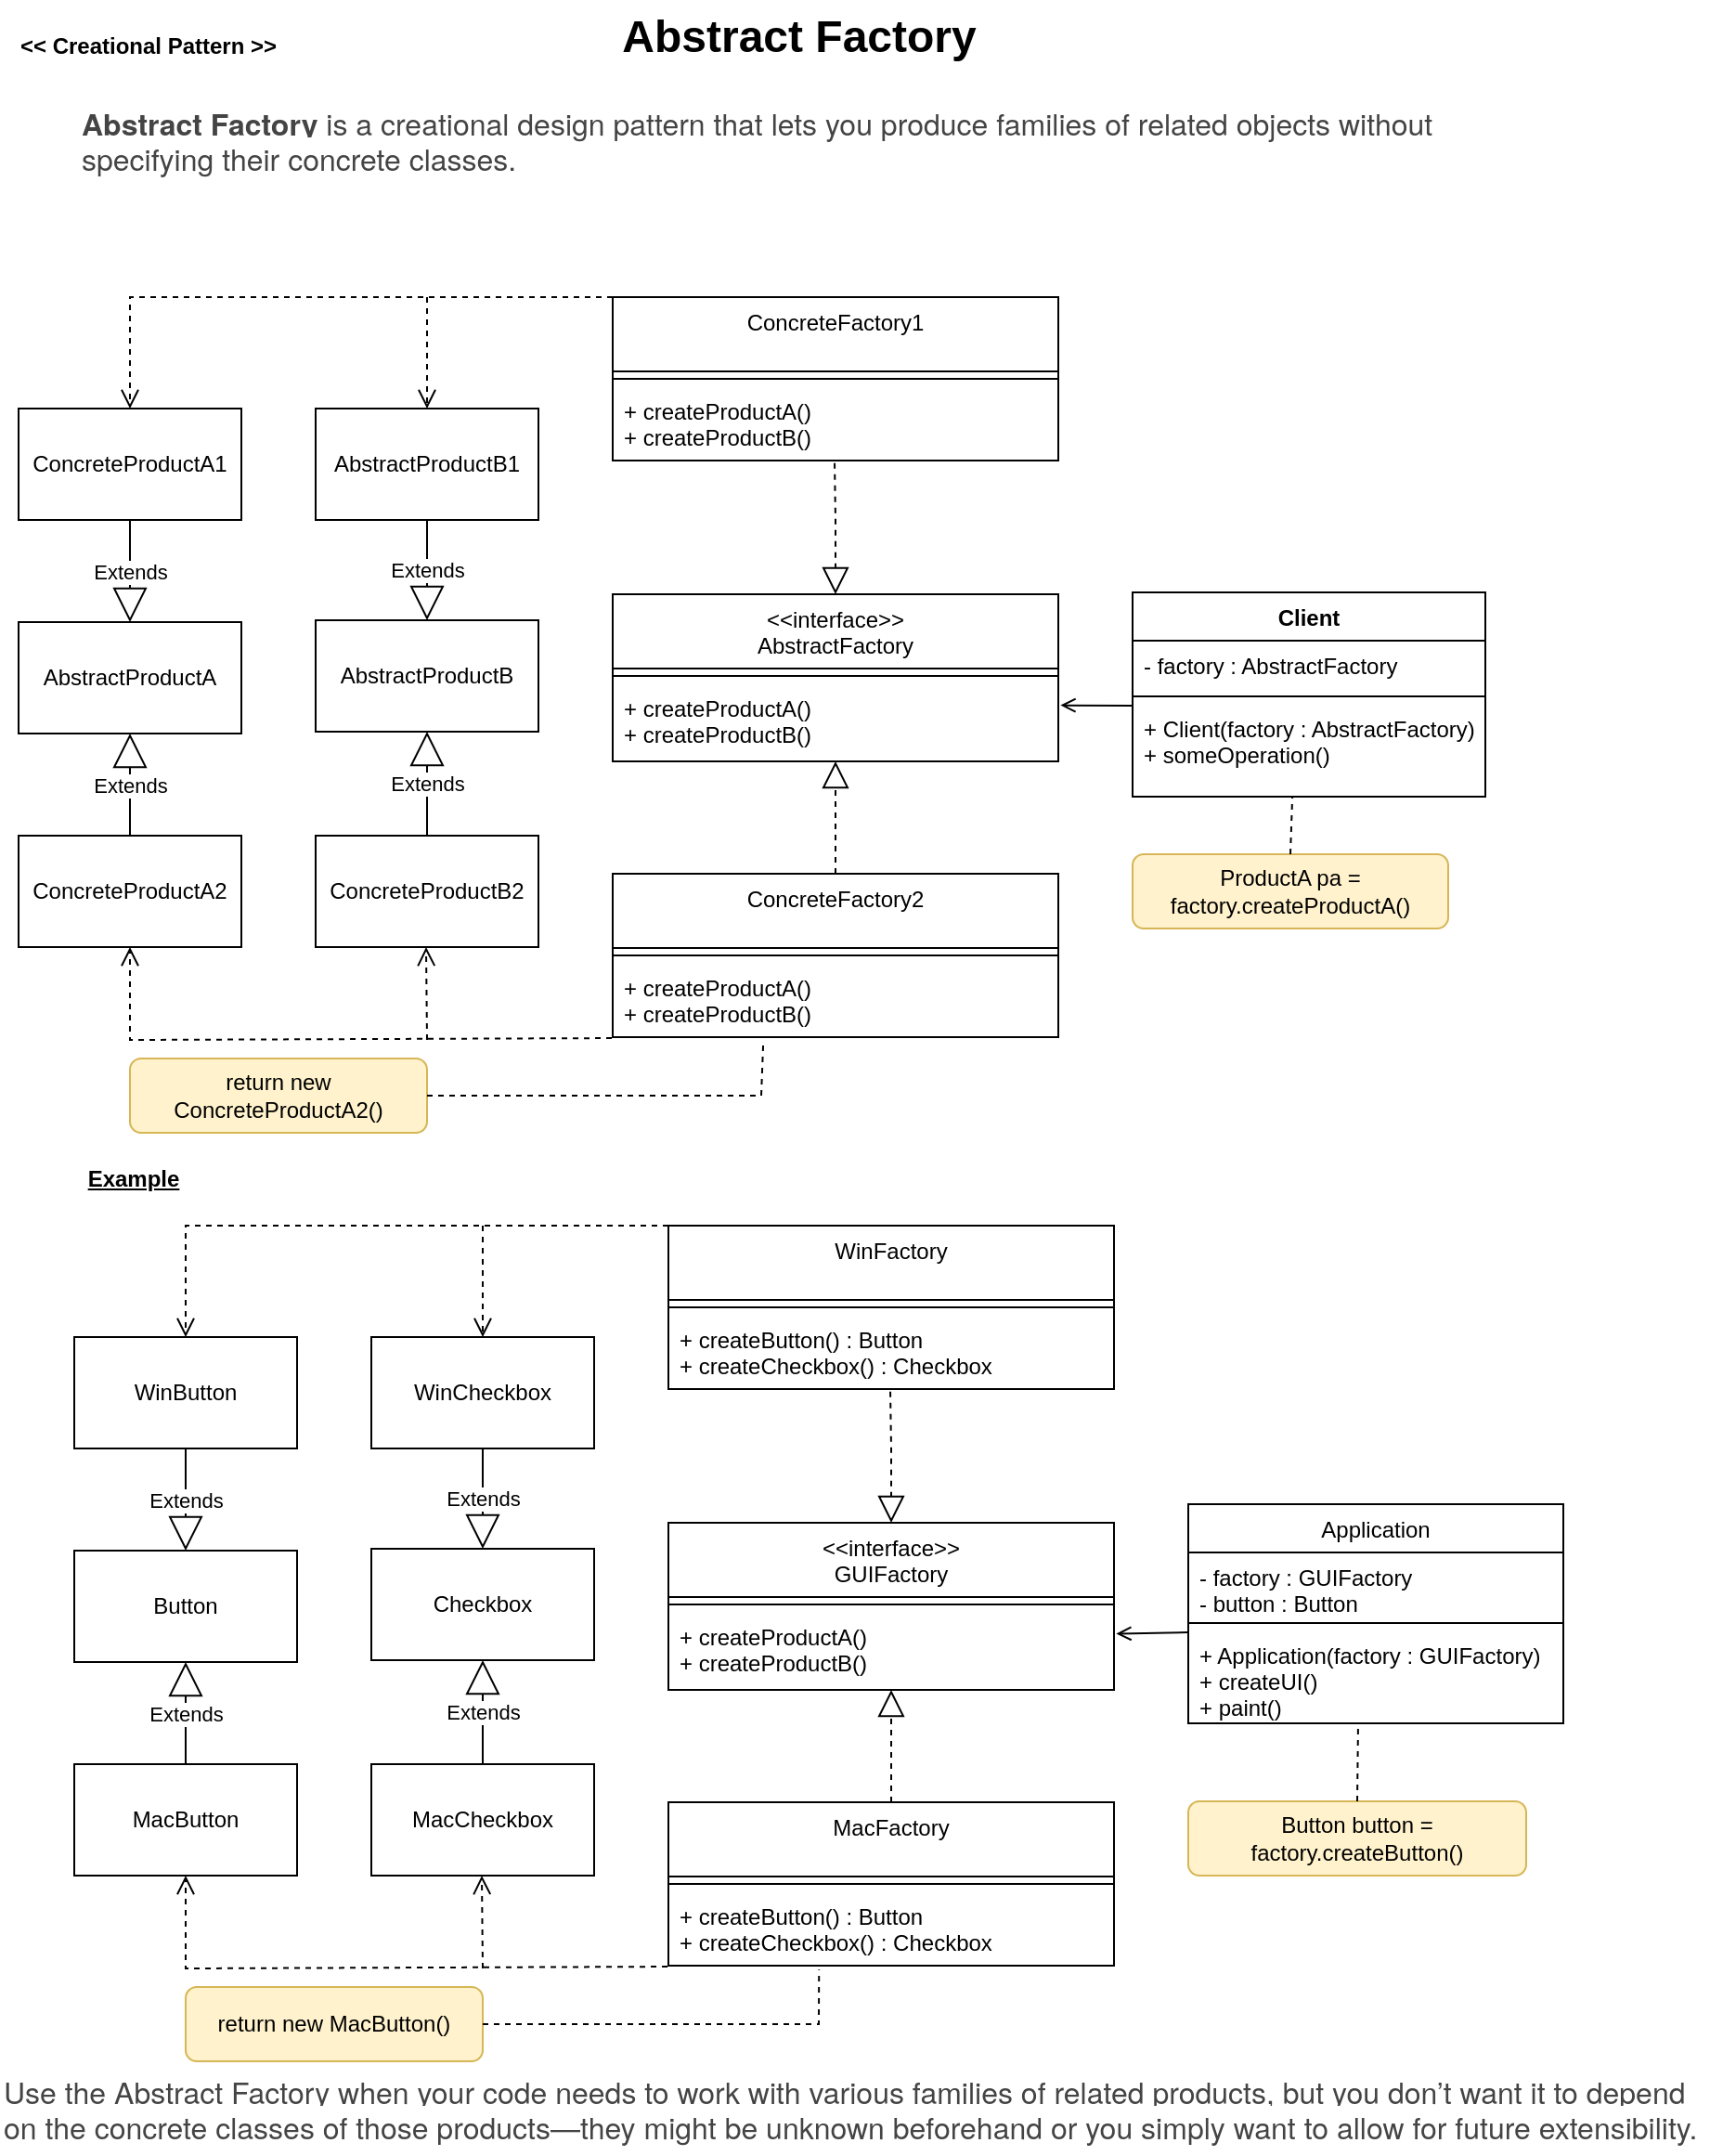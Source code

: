 <mxfile compressed="true" version="20.2.7" type="github"><diagram id="C5RBs43oDa-KdzZeNtuy" name="Page-1"><mxGraphModel dx="1038" dy="571" grid="1" gridSize="10" guides="1" tooltips="1" connect="1" arrows="1" fold="1" page="1" pageScale="1" pageWidth="827" pageHeight="1169" math="0" shadow="0"><root><object label="" doStuff="" id="WIyWlLk6GJQsqaUBKTNV-0"><mxCell/></object><mxCell id="WIyWlLk6GJQsqaUBKTNV-1" parent="WIyWlLk6GJQsqaUBKTNV-0"/><mxCell id="YsifBy8PywC1y6vnwY9C-13" value="Abstract Factory" style="text;strokeColor=none;fillColor=none;html=1;fontSize=24;fontStyle=1;verticalAlign=middle;align=center;" parent="WIyWlLk6GJQsqaUBKTNV-1" vertex="1"><mxGeometry x="370" width="200" height="40" as="geometry"/></mxCell><mxCell id="YsifBy8PywC1y6vnwY9C-22" value="&lt;&lt;interface&gt;&gt;&#10;AbstractFactory" style="swimlane;fontStyle=0;align=center;verticalAlign=top;childLayout=stackLayout;horizontal=1;startSize=40;horizontalStack=0;resizeParent=1;resizeParentMax=0;resizeLast=0;collapsible=1;marginBottom=0;" parent="WIyWlLk6GJQsqaUBKTNV-1" vertex="1"><mxGeometry x="370" y="320" width="240" height="90" as="geometry"/></mxCell><mxCell id="YsifBy8PywC1y6vnwY9C-24" value="" style="line;strokeWidth=1;fillColor=none;align=left;verticalAlign=middle;spacingTop=-1;spacingLeft=3;spacingRight=3;rotatable=0;labelPosition=right;points=[];portConstraint=eastwest;" parent="YsifBy8PywC1y6vnwY9C-22" vertex="1"><mxGeometry y="40" width="240" height="8" as="geometry"/></mxCell><mxCell id="YsifBy8PywC1y6vnwY9C-25" value="+ createProductA()&#10;+ createProductB()" style="text;strokeColor=none;fillColor=none;align=left;verticalAlign=top;spacingLeft=4;spacingRight=4;overflow=hidden;rotatable=0;points=[[0,0.5],[1,0.5]];portConstraint=eastwest;" parent="YsifBy8PywC1y6vnwY9C-22" vertex="1"><mxGeometry y="48" width="240" height="42" as="geometry"/></mxCell><mxCell id="YsifBy8PywC1y6vnwY9C-27" value="" style="endArrow=block;dashed=1;endFill=0;endSize=12;html=1;rounded=0;exitX=0.5;exitY=0;exitDx=0;exitDy=0;" parent="WIyWlLk6GJQsqaUBKTNV-1" source="di2KDkjJDxF6OQRNLAM--3" edge="1"><mxGeometry width="160" relative="1" as="geometry"><mxPoint x="610" y="468.5" as="sourcePoint"/><mxPoint x="490" y="410" as="targetPoint"/><Array as="points"><mxPoint x="490" y="426.5"/></Array></mxGeometry></mxCell><mxCell id="YsifBy8PywC1y6vnwY9C-29" value="&amp;lt;&amp;lt; Creational Pattern &amp;gt;&amp;gt;" style="text;html=1;strokeColor=none;fillColor=none;align=center;verticalAlign=middle;whiteSpace=wrap;rounded=0;fontStyle=1" parent="WIyWlLk6GJQsqaUBKTNV-1" vertex="1"><mxGeometry x="40" y="10" width="160" height="30" as="geometry"/></mxCell><mxCell id="YsifBy8PywC1y6vnwY9C-47" value="&lt;u&gt;Example&lt;/u&gt;" style="text;html=1;strokeColor=none;fillColor=none;align=center;verticalAlign=middle;whiteSpace=wrap;rounded=0;shadow=0;sketch=0;fontStyle=1" parent="WIyWlLk6GJQsqaUBKTNV-1" vertex="1"><mxGeometry x="82" y="620" width="60" height="30" as="geometry"/></mxCell><mxCell id="YsifBy8PywC1y6vnwY9C-72" value="return new ConcreteProductA2()" style="text;html=1;align=center;verticalAlign=middle;whiteSpace=wrap;rounded=1;sketch=0;shadow=0;fillColor=#fff2cc;strokeColor=#d6b656;" parent="WIyWlLk6GJQsqaUBKTNV-1" vertex="1"><mxGeometry x="110" y="570" width="160" height="40" as="geometry"/></mxCell><mxCell id="di2KDkjJDxF6OQRNLAM--0" value="ConcreteFactory1" style="swimlane;fontStyle=0;align=center;verticalAlign=top;childLayout=stackLayout;horizontal=1;startSize=40;horizontalStack=0;resizeParent=1;resizeParentMax=0;resizeLast=0;collapsible=1;marginBottom=0;" parent="WIyWlLk6GJQsqaUBKTNV-1" vertex="1"><mxGeometry x="370" y="160" width="240" height="88" as="geometry"/></mxCell><mxCell id="di2KDkjJDxF6OQRNLAM--1" value="" style="line;strokeWidth=1;fillColor=none;align=left;verticalAlign=middle;spacingTop=-1;spacingLeft=3;spacingRight=3;rotatable=0;labelPosition=right;points=[];portConstraint=eastwest;" parent="di2KDkjJDxF6OQRNLAM--0" vertex="1"><mxGeometry y="40" width="240" height="8" as="geometry"/></mxCell><mxCell id="di2KDkjJDxF6OQRNLAM--2" value="+ createProductA()&#10;+ createProductB()" style="text;strokeColor=none;fillColor=none;align=left;verticalAlign=top;spacingLeft=4;spacingRight=4;overflow=hidden;rotatable=0;points=[[0,0.5],[1,0.5]];portConstraint=eastwest;" parent="di2KDkjJDxF6OQRNLAM--0" vertex="1"><mxGeometry y="48" width="240" height="40" as="geometry"/></mxCell><mxCell id="di2KDkjJDxF6OQRNLAM--3" value="ConcreteFactory2" style="swimlane;fontStyle=0;align=center;verticalAlign=top;childLayout=stackLayout;horizontal=1;startSize=40;horizontalStack=0;resizeParent=1;resizeParentMax=0;resizeLast=0;collapsible=1;marginBottom=0;" parent="WIyWlLk6GJQsqaUBKTNV-1" vertex="1"><mxGeometry x="370" y="470.5" width="240" height="88" as="geometry"/></mxCell><mxCell id="di2KDkjJDxF6OQRNLAM--4" value="" style="line;strokeWidth=1;fillColor=none;align=left;verticalAlign=middle;spacingTop=-1;spacingLeft=3;spacingRight=3;rotatable=0;labelPosition=right;points=[];portConstraint=eastwest;" parent="di2KDkjJDxF6OQRNLAM--3" vertex="1"><mxGeometry y="40" width="240" height="8" as="geometry"/></mxCell><mxCell id="di2KDkjJDxF6OQRNLAM--5" value="+ createProductA()&#10;+ createProductB()" style="text;strokeColor=none;fillColor=none;align=left;verticalAlign=top;spacingLeft=4;spacingRight=4;overflow=hidden;rotatable=0;points=[[0,0.5],[1,0.5]];portConstraint=eastwest;" parent="di2KDkjJDxF6OQRNLAM--3" vertex="1"><mxGeometry y="48" width="240" height="40" as="geometry"/></mxCell><mxCell id="YsifBy8PywC1y6vnwY9C-26" value="" style="endArrow=block;dashed=1;endFill=0;endSize=12;html=1;rounded=0;exitX=0.498;exitY=1.035;exitDx=0;exitDy=0;exitPerimeter=0;entryX=0.5;entryY=0;entryDx=0;entryDy=0;" parent="WIyWlLk6GJQsqaUBKTNV-1" source="di2KDkjJDxF6OQRNLAM--2" target="YsifBy8PywC1y6vnwY9C-22" edge="1"><mxGeometry width="160" relative="1" as="geometry"><mxPoint x="370" y="408" as="sourcePoint"/><mxPoint x="250" y="310" as="targetPoint"/><Array as="points"><mxPoint x="490" y="280"/><mxPoint x="490" y="290"/></Array></mxGeometry></mxCell><mxCell id="di2KDkjJDxF6OQRNLAM--6" value="AbstractProductA" style="rounded=0;whiteSpace=wrap;html=1;" parent="WIyWlLk6GJQsqaUBKTNV-1" vertex="1"><mxGeometry x="50" y="335" width="120" height="60" as="geometry"/></mxCell><mxCell id="di2KDkjJDxF6OQRNLAM--7" value="AbstractProductB" style="rounded=0;whiteSpace=wrap;html=1;" parent="WIyWlLk6GJQsqaUBKTNV-1" vertex="1"><mxGeometry x="210" y="334" width="120" height="60" as="geometry"/></mxCell><mxCell id="di2KDkjJDxF6OQRNLAM--8" value="ConcreteProductA1" style="rounded=0;whiteSpace=wrap;html=1;" parent="WIyWlLk6GJQsqaUBKTNV-1" vertex="1"><mxGeometry x="50" y="220" width="120" height="60" as="geometry"/></mxCell><mxCell id="di2KDkjJDxF6OQRNLAM--9" value="ConcreteProductA2" style="rounded=0;whiteSpace=wrap;html=1;" parent="WIyWlLk6GJQsqaUBKTNV-1" vertex="1"><mxGeometry x="50" y="450" width="120" height="60" as="geometry"/></mxCell><mxCell id="di2KDkjJDxF6OQRNLAM--10" value="AbstractProductB1" style="rounded=0;whiteSpace=wrap;html=1;" parent="WIyWlLk6GJQsqaUBKTNV-1" vertex="1"><mxGeometry x="210" y="220" width="120" height="60" as="geometry"/></mxCell><mxCell id="di2KDkjJDxF6OQRNLAM--11" value="ConcreteProductB2" style="rounded=0;whiteSpace=wrap;html=1;" parent="WIyWlLk6GJQsqaUBKTNV-1" vertex="1"><mxGeometry x="210" y="450" width="120" height="60" as="geometry"/></mxCell><mxCell id="di2KDkjJDxF6OQRNLAM--12" value="Client" style="swimlane;fontStyle=1;align=center;verticalAlign=top;childLayout=stackLayout;horizontal=1;startSize=26;horizontalStack=0;resizeParent=1;resizeParentMax=0;resizeLast=0;collapsible=1;marginBottom=0;" parent="WIyWlLk6GJQsqaUBKTNV-1" vertex="1"><mxGeometry x="650" y="319" width="190" height="110" as="geometry"/></mxCell><mxCell id="di2KDkjJDxF6OQRNLAM--13" value="- factory : AbstractFactory" style="text;strokeColor=none;fillColor=none;align=left;verticalAlign=top;spacingLeft=4;spacingRight=4;overflow=hidden;rotatable=0;points=[[0,0.5],[1,0.5]];portConstraint=eastwest;" parent="di2KDkjJDxF6OQRNLAM--12" vertex="1"><mxGeometry y="26" width="190" height="26" as="geometry"/></mxCell><mxCell id="di2KDkjJDxF6OQRNLAM--14" value="" style="line;strokeWidth=1;fillColor=none;align=left;verticalAlign=middle;spacingTop=-1;spacingLeft=3;spacingRight=3;rotatable=0;labelPosition=right;points=[];portConstraint=eastwest;" parent="di2KDkjJDxF6OQRNLAM--12" vertex="1"><mxGeometry y="52" width="190" height="8" as="geometry"/></mxCell><mxCell id="di2KDkjJDxF6OQRNLAM--15" value="+ Client(factory : AbstractFactory)&#10;+ someOperation()" style="text;strokeColor=none;fillColor=none;align=left;verticalAlign=top;spacingLeft=4;spacingRight=4;overflow=hidden;rotatable=0;points=[[0,0.5],[1,0.5]];portConstraint=eastwest;" parent="di2KDkjJDxF6OQRNLAM--12" vertex="1"><mxGeometry y="60" width="190" height="50" as="geometry"/></mxCell><mxCell id="di2KDkjJDxF6OQRNLAM--16" value="ProductA pa = factory.createProductA()" style="text;html=1;align=center;verticalAlign=middle;whiteSpace=wrap;rounded=1;sketch=0;shadow=0;fillColor=#fff2cc;strokeColor=#d6b656;" parent="WIyWlLk6GJQsqaUBKTNV-1" vertex="1"><mxGeometry x="650" y="460" width="170" height="40" as="geometry"/></mxCell><mxCell id="di2KDkjJDxF6OQRNLAM--18" value="Extends" style="endArrow=block;endSize=16;endFill=0;html=1;rounded=0;exitX=0.5;exitY=1;exitDx=0;exitDy=0;entryX=0.5;entryY=0;entryDx=0;entryDy=0;" parent="WIyWlLk6GJQsqaUBKTNV-1" source="di2KDkjJDxF6OQRNLAM--10" target="di2KDkjJDxF6OQRNLAM--7" edge="1"><mxGeometry width="160" relative="1" as="geometry"><mxPoint x="460" y="370" as="sourcePoint"/><mxPoint x="620" y="370" as="targetPoint"/></mxGeometry></mxCell><mxCell id="di2KDkjJDxF6OQRNLAM--19" value="Extends" style="endArrow=block;endSize=16;endFill=0;html=1;rounded=0;entryX=0.5;entryY=1;entryDx=0;entryDy=0;" parent="WIyWlLk6GJQsqaUBKTNV-1" target="di2KDkjJDxF6OQRNLAM--7" edge="1"><mxGeometry width="160" relative="1" as="geometry"><mxPoint x="270" y="450" as="sourcePoint"/><mxPoint x="430" y="450" as="targetPoint"/></mxGeometry></mxCell><mxCell id="di2KDkjJDxF6OQRNLAM--20" value="Extends" style="endArrow=block;endSize=16;endFill=0;html=1;rounded=0;entryX=0.5;entryY=0;entryDx=0;entryDy=0;exitX=0.5;exitY=1;exitDx=0;exitDy=0;" parent="WIyWlLk6GJQsqaUBKTNV-1" source="di2KDkjJDxF6OQRNLAM--8" target="di2KDkjJDxF6OQRNLAM--6" edge="1"><mxGeometry width="160" relative="1" as="geometry"><mxPoint x="40" y="310" as="sourcePoint"/><mxPoint x="200" y="310" as="targetPoint"/></mxGeometry></mxCell><mxCell id="di2KDkjJDxF6OQRNLAM--21" value="Extends" style="endArrow=block;endSize=16;endFill=0;html=1;rounded=0;entryX=0.5;entryY=1;entryDx=0;entryDy=0;" parent="WIyWlLk6GJQsqaUBKTNV-1" target="di2KDkjJDxF6OQRNLAM--6" edge="1"><mxGeometry width="160" relative="1" as="geometry"><mxPoint x="110" y="450" as="sourcePoint"/><mxPoint x="270" y="450" as="targetPoint"/></mxGeometry></mxCell><mxCell id="di2KDkjJDxF6OQRNLAM--25" value="" style="html=1;verticalAlign=bottom;endArrow=open;dashed=1;endSize=8;rounded=0;entryX=0.5;entryY=1;entryDx=0;entryDy=0;exitX=-0.002;exitY=1.013;exitDx=0;exitDy=0;exitPerimeter=0;" parent="WIyWlLk6GJQsqaUBKTNV-1" source="di2KDkjJDxF6OQRNLAM--5" target="di2KDkjJDxF6OQRNLAM--9" edge="1"><mxGeometry relative="1" as="geometry"><mxPoint x="200" y="560" as="sourcePoint"/><mxPoint x="120" y="560" as="targetPoint"/><Array as="points"><mxPoint x="110" y="560"/></Array></mxGeometry></mxCell><mxCell id="di2KDkjJDxF6OQRNLAM--26" value="" style="html=1;verticalAlign=bottom;endArrow=open;dashed=1;endSize=8;rounded=0;" parent="WIyWlLk6GJQsqaUBKTNV-1" edge="1"><mxGeometry relative="1" as="geometry"><mxPoint x="270" y="560" as="sourcePoint"/><mxPoint x="269.5" y="510" as="targetPoint"/></mxGeometry></mxCell><mxCell id="di2KDkjJDxF6OQRNLAM--27" value="" style="html=1;verticalAlign=bottom;endArrow=open;dashed=1;endSize=8;rounded=0;exitX=0;exitY=0;exitDx=0;exitDy=0;entryX=0.5;entryY=0;entryDx=0;entryDy=0;" parent="WIyWlLk6GJQsqaUBKTNV-1" source="di2KDkjJDxF6OQRNLAM--0" target="di2KDkjJDxF6OQRNLAM--8" edge="1"><mxGeometry relative="1" as="geometry"><mxPoint x="200" y="180" as="sourcePoint"/><mxPoint x="120" y="180" as="targetPoint"/><Array as="points"><mxPoint x="110" y="160"/></Array></mxGeometry></mxCell><mxCell id="di2KDkjJDxF6OQRNLAM--28" value="" style="html=1;verticalAlign=bottom;endArrow=open;dashed=1;endSize=8;rounded=0;entryX=0.5;entryY=0;entryDx=0;entryDy=0;" parent="WIyWlLk6GJQsqaUBKTNV-1" target="di2KDkjJDxF6OQRNLAM--10" edge="1"><mxGeometry relative="1" as="geometry"><mxPoint x="270" y="160" as="sourcePoint"/><mxPoint x="260" y="210" as="targetPoint"/></mxGeometry></mxCell><mxCell id="di2KDkjJDxF6OQRNLAM--29" value="" style="endArrow=open;html=1;rounded=0;entryX=1.005;entryY=0.281;entryDx=0;entryDy=0;entryPerimeter=0;exitX=0;exitY=0.02;exitDx=0;exitDy=0;exitPerimeter=0;endFill=0;" parent="WIyWlLk6GJQsqaUBKTNV-1" source="di2KDkjJDxF6OQRNLAM--15" target="YsifBy8PywC1y6vnwY9C-25" edge="1"><mxGeometry width="50" height="50" relative="1" as="geometry"><mxPoint x="670" y="600" as="sourcePoint"/><mxPoint x="720" y="550" as="targetPoint"/></mxGeometry></mxCell><mxCell id="di2KDkjJDxF6OQRNLAM--30" value="" style="endArrow=none;dashed=1;html=1;rounded=0;exitX=1;exitY=0.5;exitDx=0;exitDy=0;entryX=0.338;entryY=1.053;entryDx=0;entryDy=0;entryPerimeter=0;" parent="WIyWlLk6GJQsqaUBKTNV-1" source="YsifBy8PywC1y6vnwY9C-72" target="di2KDkjJDxF6OQRNLAM--5" edge="1"><mxGeometry width="50" height="50" relative="1" as="geometry"><mxPoint x="310" y="640" as="sourcePoint"/><mxPoint x="450" y="590" as="targetPoint"/><Array as="points"><mxPoint x="450" y="590"/></Array></mxGeometry></mxCell><mxCell id="di2KDkjJDxF6OQRNLAM--31" value="" style="endArrow=none;dashed=1;html=1;rounded=0;exitX=0.5;exitY=0;exitDx=0;exitDy=0;entryX=0.453;entryY=0.992;entryDx=0;entryDy=0;entryPerimeter=0;" parent="WIyWlLk6GJQsqaUBKTNV-1" source="di2KDkjJDxF6OQRNLAM--16" target="di2KDkjJDxF6OQRNLAM--15" edge="1"><mxGeometry width="50" height="50" relative="1" as="geometry"><mxPoint x="730" y="500" as="sourcePoint"/><mxPoint x="740" y="430" as="targetPoint"/></mxGeometry></mxCell><mxCell id="di2KDkjJDxF6OQRNLAM--32" value="&lt;&lt;interface&gt;&gt;&#10;GUIFactory" style="swimlane;fontStyle=0;align=center;verticalAlign=top;childLayout=stackLayout;horizontal=1;startSize=40;horizontalStack=0;resizeParent=1;resizeParentMax=0;resizeLast=0;collapsible=1;marginBottom=0;" parent="WIyWlLk6GJQsqaUBKTNV-1" vertex="1"><mxGeometry x="400" y="820" width="240" height="90" as="geometry"/></mxCell><mxCell id="di2KDkjJDxF6OQRNLAM--33" value="" style="line;strokeWidth=1;fillColor=none;align=left;verticalAlign=middle;spacingTop=-1;spacingLeft=3;spacingRight=3;rotatable=0;labelPosition=right;points=[];portConstraint=eastwest;" parent="di2KDkjJDxF6OQRNLAM--32" vertex="1"><mxGeometry y="40" width="240" height="8" as="geometry"/></mxCell><mxCell id="di2KDkjJDxF6OQRNLAM--34" value="+ createProductA()&#10;+ createProductB()" style="text;strokeColor=none;fillColor=none;align=left;verticalAlign=top;spacingLeft=4;spacingRight=4;overflow=hidden;rotatable=0;points=[[0,0.5],[1,0.5]];portConstraint=eastwest;" parent="di2KDkjJDxF6OQRNLAM--32" vertex="1"><mxGeometry y="48" width="240" height="42" as="geometry"/></mxCell><mxCell id="di2KDkjJDxF6OQRNLAM--35" value="" style="endArrow=block;dashed=1;endFill=0;endSize=12;html=1;rounded=0;exitX=0.5;exitY=0;exitDx=0;exitDy=0;" parent="WIyWlLk6GJQsqaUBKTNV-1" source="di2KDkjJDxF6OQRNLAM--40" edge="1"><mxGeometry width="160" relative="1" as="geometry"><mxPoint x="640" y="968.5" as="sourcePoint"/><mxPoint x="520" y="910" as="targetPoint"/><Array as="points"><mxPoint x="520" y="926.5"/></Array></mxGeometry></mxCell><mxCell id="di2KDkjJDxF6OQRNLAM--36" value="return new MacButton()" style="text;html=1;align=center;verticalAlign=middle;whiteSpace=wrap;rounded=1;sketch=0;shadow=0;fillColor=#fff2cc;strokeColor=#d6b656;" parent="WIyWlLk6GJQsqaUBKTNV-1" vertex="1"><mxGeometry x="140" y="1070" width="160" height="40" as="geometry"/></mxCell><mxCell id="di2KDkjJDxF6OQRNLAM--37" value="WinFactory" style="swimlane;fontStyle=0;align=center;verticalAlign=top;childLayout=stackLayout;horizontal=1;startSize=40;horizontalStack=0;resizeParent=1;resizeParentMax=0;resizeLast=0;collapsible=1;marginBottom=0;" parent="WIyWlLk6GJQsqaUBKTNV-1" vertex="1"><mxGeometry x="400" y="660" width="240" height="88" as="geometry"/></mxCell><mxCell id="di2KDkjJDxF6OQRNLAM--38" value="" style="line;strokeWidth=1;fillColor=none;align=left;verticalAlign=middle;spacingTop=-1;spacingLeft=3;spacingRight=3;rotatable=0;labelPosition=right;points=[];portConstraint=eastwest;" parent="di2KDkjJDxF6OQRNLAM--37" vertex="1"><mxGeometry y="40" width="240" height="8" as="geometry"/></mxCell><mxCell id="di2KDkjJDxF6OQRNLAM--39" value="+ createButton() : Button&#10;+ createCheckbox() : Checkbox" style="text;strokeColor=none;fillColor=none;align=left;verticalAlign=top;spacingLeft=4;spacingRight=4;overflow=hidden;rotatable=0;points=[[0,0.5],[1,0.5]];portConstraint=eastwest;" parent="di2KDkjJDxF6OQRNLAM--37" vertex="1"><mxGeometry y="48" width="240" height="40" as="geometry"/></mxCell><mxCell id="di2KDkjJDxF6OQRNLAM--40" value="MacFactory" style="swimlane;fontStyle=0;align=center;verticalAlign=top;childLayout=stackLayout;horizontal=1;startSize=40;horizontalStack=0;resizeParent=1;resizeParentMax=0;resizeLast=0;collapsible=1;marginBottom=0;" parent="WIyWlLk6GJQsqaUBKTNV-1" vertex="1"><mxGeometry x="400" y="970.5" width="240" height="88" as="geometry"/></mxCell><mxCell id="di2KDkjJDxF6OQRNLAM--41" value="" style="line;strokeWidth=1;fillColor=none;align=left;verticalAlign=middle;spacingTop=-1;spacingLeft=3;spacingRight=3;rotatable=0;labelPosition=right;points=[];portConstraint=eastwest;" parent="di2KDkjJDxF6OQRNLAM--40" vertex="1"><mxGeometry y="40" width="240" height="8" as="geometry"/></mxCell><mxCell id="di2KDkjJDxF6OQRNLAM--42" value="+ createButton() : Button&#10;+ createCheckbox() : Checkbox" style="text;strokeColor=none;fillColor=none;align=left;verticalAlign=top;spacingLeft=4;spacingRight=4;overflow=hidden;rotatable=0;points=[[0,0.5],[1,0.5]];portConstraint=eastwest;" parent="di2KDkjJDxF6OQRNLAM--40" vertex="1"><mxGeometry y="48" width="240" height="40" as="geometry"/></mxCell><mxCell id="di2KDkjJDxF6OQRNLAM--43" value="" style="endArrow=block;dashed=1;endFill=0;endSize=12;html=1;rounded=0;exitX=0.498;exitY=1.035;exitDx=0;exitDy=0;exitPerimeter=0;entryX=0.5;entryY=0;entryDx=0;entryDy=0;" parent="WIyWlLk6GJQsqaUBKTNV-1" source="di2KDkjJDxF6OQRNLAM--39" target="di2KDkjJDxF6OQRNLAM--32" edge="1"><mxGeometry width="160" relative="1" as="geometry"><mxPoint x="400" y="908" as="sourcePoint"/><mxPoint x="280" y="810" as="targetPoint"/><Array as="points"><mxPoint x="520" y="780"/><mxPoint x="520" y="790"/></Array></mxGeometry></mxCell><mxCell id="di2KDkjJDxF6OQRNLAM--44" value="Button" style="rounded=0;whiteSpace=wrap;html=1;" parent="WIyWlLk6GJQsqaUBKTNV-1" vertex="1"><mxGeometry x="80" y="835" width="120" height="60" as="geometry"/></mxCell><mxCell id="di2KDkjJDxF6OQRNLAM--45" value="Checkbox" style="rounded=0;whiteSpace=wrap;html=1;" parent="WIyWlLk6GJQsqaUBKTNV-1" vertex="1"><mxGeometry x="240" y="834" width="120" height="60" as="geometry"/></mxCell><mxCell id="di2KDkjJDxF6OQRNLAM--46" value="WinButton" style="rounded=0;whiteSpace=wrap;html=1;" parent="WIyWlLk6GJQsqaUBKTNV-1" vertex="1"><mxGeometry x="80" y="720" width="120" height="60" as="geometry"/></mxCell><mxCell id="di2KDkjJDxF6OQRNLAM--47" value="MacButton" style="rounded=0;whiteSpace=wrap;html=1;" parent="WIyWlLk6GJQsqaUBKTNV-1" vertex="1"><mxGeometry x="80" y="950" width="120" height="60" as="geometry"/></mxCell><mxCell id="di2KDkjJDxF6OQRNLAM--48" value="WinCheckbox" style="rounded=0;whiteSpace=wrap;html=1;" parent="WIyWlLk6GJQsqaUBKTNV-1" vertex="1"><mxGeometry x="240" y="720" width="120" height="60" as="geometry"/></mxCell><mxCell id="di2KDkjJDxF6OQRNLAM--49" value="MacCheckbox" style="rounded=0;whiteSpace=wrap;html=1;" parent="WIyWlLk6GJQsqaUBKTNV-1" vertex="1"><mxGeometry x="240" y="950" width="120" height="60" as="geometry"/></mxCell><mxCell id="di2KDkjJDxF6OQRNLAM--50" value="Application" style="swimlane;fontStyle=0;align=center;verticalAlign=top;childLayout=stackLayout;horizontal=1;startSize=26;horizontalStack=0;resizeParent=1;resizeParentMax=0;resizeLast=0;collapsible=1;marginBottom=0;" parent="WIyWlLk6GJQsqaUBKTNV-1" vertex="1"><mxGeometry x="680" y="810" width="202" height="118" as="geometry"/></mxCell><mxCell id="di2KDkjJDxF6OQRNLAM--51" value="- factory : GUIFactory&#10;- button : Button" style="text;strokeColor=none;fillColor=none;align=left;verticalAlign=top;spacingLeft=4;spacingRight=4;overflow=hidden;rotatable=0;points=[[0,0.5],[1,0.5]];portConstraint=eastwest;" parent="di2KDkjJDxF6OQRNLAM--50" vertex="1"><mxGeometry y="26" width="202" height="34" as="geometry"/></mxCell><mxCell id="di2KDkjJDxF6OQRNLAM--52" value="" style="line;strokeWidth=1;fillColor=none;align=left;verticalAlign=middle;spacingTop=-1;spacingLeft=3;spacingRight=3;rotatable=0;labelPosition=right;points=[];portConstraint=eastwest;" parent="di2KDkjJDxF6OQRNLAM--50" vertex="1"><mxGeometry y="60" width="202" height="8" as="geometry"/></mxCell><mxCell id="di2KDkjJDxF6OQRNLAM--53" value="+ Application(factory : GUIFactory)&#10;+ createUI()&#10;+ paint()" style="text;strokeColor=none;fillColor=none;align=left;verticalAlign=top;spacingLeft=4;spacingRight=4;overflow=hidden;rotatable=0;points=[[0,0.5],[1,0.5]];portConstraint=eastwest;" parent="di2KDkjJDxF6OQRNLAM--50" vertex="1"><mxGeometry y="68" width="202" height="50" as="geometry"/></mxCell><mxCell id="di2KDkjJDxF6OQRNLAM--54" value="Button button = factory.createButton()" style="text;html=1;align=center;verticalAlign=middle;whiteSpace=wrap;rounded=1;sketch=0;shadow=0;fillColor=#fff2cc;strokeColor=#d6b656;" parent="WIyWlLk6GJQsqaUBKTNV-1" vertex="1"><mxGeometry x="680" y="970" width="182" height="40" as="geometry"/></mxCell><mxCell id="di2KDkjJDxF6OQRNLAM--55" value="Extends" style="endArrow=block;endSize=16;endFill=0;html=1;rounded=0;exitX=0.5;exitY=1;exitDx=0;exitDy=0;entryX=0.5;entryY=0;entryDx=0;entryDy=0;" parent="WIyWlLk6GJQsqaUBKTNV-1" source="di2KDkjJDxF6OQRNLAM--48" target="di2KDkjJDxF6OQRNLAM--45" edge="1"><mxGeometry width="160" relative="1" as="geometry"><mxPoint x="490" y="870" as="sourcePoint"/><mxPoint x="650" y="870" as="targetPoint"/></mxGeometry></mxCell><mxCell id="di2KDkjJDxF6OQRNLAM--56" value="Extends" style="endArrow=block;endSize=16;endFill=0;html=1;rounded=0;entryX=0.5;entryY=1;entryDx=0;entryDy=0;" parent="WIyWlLk6GJQsqaUBKTNV-1" target="di2KDkjJDxF6OQRNLAM--45" edge="1"><mxGeometry width="160" relative="1" as="geometry"><mxPoint x="300" y="950" as="sourcePoint"/><mxPoint x="460" y="950" as="targetPoint"/></mxGeometry></mxCell><mxCell id="di2KDkjJDxF6OQRNLAM--57" value="Extends" style="endArrow=block;endSize=16;endFill=0;html=1;rounded=0;entryX=0.5;entryY=0;entryDx=0;entryDy=0;exitX=0.5;exitY=1;exitDx=0;exitDy=0;" parent="WIyWlLk6GJQsqaUBKTNV-1" source="di2KDkjJDxF6OQRNLAM--46" target="di2KDkjJDxF6OQRNLAM--44" edge="1"><mxGeometry width="160" relative="1" as="geometry"><mxPoint x="70" y="810" as="sourcePoint"/><mxPoint x="230" y="810" as="targetPoint"/></mxGeometry></mxCell><mxCell id="di2KDkjJDxF6OQRNLAM--58" value="Extends" style="endArrow=block;endSize=16;endFill=0;html=1;rounded=0;entryX=0.5;entryY=1;entryDx=0;entryDy=0;" parent="WIyWlLk6GJQsqaUBKTNV-1" target="di2KDkjJDxF6OQRNLAM--44" edge="1"><mxGeometry width="160" relative="1" as="geometry"><mxPoint x="140" y="950" as="sourcePoint"/><mxPoint x="300" y="950" as="targetPoint"/></mxGeometry></mxCell><mxCell id="di2KDkjJDxF6OQRNLAM--59" value="" style="html=1;verticalAlign=bottom;endArrow=open;dashed=1;endSize=8;rounded=0;entryX=0.5;entryY=1;entryDx=0;entryDy=0;exitX=-0.002;exitY=1.013;exitDx=0;exitDy=0;exitPerimeter=0;" parent="WIyWlLk6GJQsqaUBKTNV-1" source="di2KDkjJDxF6OQRNLAM--42" target="di2KDkjJDxF6OQRNLAM--47" edge="1"><mxGeometry relative="1" as="geometry"><mxPoint x="230" y="1060" as="sourcePoint"/><mxPoint x="150" y="1060" as="targetPoint"/><Array as="points"><mxPoint x="140" y="1060"/></Array></mxGeometry></mxCell><mxCell id="di2KDkjJDxF6OQRNLAM--60" value="" style="html=1;verticalAlign=bottom;endArrow=open;dashed=1;endSize=8;rounded=0;" parent="WIyWlLk6GJQsqaUBKTNV-1" edge="1"><mxGeometry relative="1" as="geometry"><mxPoint x="300" y="1060" as="sourcePoint"/><mxPoint x="299.5" y="1010" as="targetPoint"/></mxGeometry></mxCell><mxCell id="di2KDkjJDxF6OQRNLAM--61" value="" style="html=1;verticalAlign=bottom;endArrow=open;dashed=1;endSize=8;rounded=0;exitX=0;exitY=0;exitDx=0;exitDy=0;entryX=0.5;entryY=0;entryDx=0;entryDy=0;" parent="WIyWlLk6GJQsqaUBKTNV-1" source="di2KDkjJDxF6OQRNLAM--37" target="di2KDkjJDxF6OQRNLAM--46" edge="1"><mxGeometry relative="1" as="geometry"><mxPoint x="230" y="680" as="sourcePoint"/><mxPoint x="150" y="680" as="targetPoint"/><Array as="points"><mxPoint x="140" y="660"/></Array></mxGeometry></mxCell><mxCell id="di2KDkjJDxF6OQRNLAM--62" value="" style="html=1;verticalAlign=bottom;endArrow=open;dashed=1;endSize=8;rounded=0;entryX=0.5;entryY=0;entryDx=0;entryDy=0;" parent="WIyWlLk6GJQsqaUBKTNV-1" target="di2KDkjJDxF6OQRNLAM--48" edge="1"><mxGeometry relative="1" as="geometry"><mxPoint x="300" y="660" as="sourcePoint"/><mxPoint x="290" y="710" as="targetPoint"/></mxGeometry></mxCell><mxCell id="di2KDkjJDxF6OQRNLAM--63" value="" style="endArrow=open;html=1;rounded=0;entryX=1.005;entryY=0.281;entryDx=0;entryDy=0;entryPerimeter=0;exitX=0;exitY=0.02;exitDx=0;exitDy=0;exitPerimeter=0;endFill=0;" parent="WIyWlLk6GJQsqaUBKTNV-1" source="di2KDkjJDxF6OQRNLAM--53" target="di2KDkjJDxF6OQRNLAM--34" edge="1"><mxGeometry width="50" height="50" relative="1" as="geometry"><mxPoint x="700" y="1100" as="sourcePoint"/><mxPoint x="750" y="1050" as="targetPoint"/></mxGeometry></mxCell><mxCell id="di2KDkjJDxF6OQRNLAM--64" value="" style="endArrow=none;dashed=1;html=1;rounded=0;exitX=1;exitY=0.5;exitDx=0;exitDy=0;entryX=0.338;entryY=1.053;entryDx=0;entryDy=0;entryPerimeter=0;" parent="WIyWlLk6GJQsqaUBKTNV-1" source="di2KDkjJDxF6OQRNLAM--36" target="di2KDkjJDxF6OQRNLAM--42" edge="1"><mxGeometry width="50" height="50" relative="1" as="geometry"><mxPoint x="340" y="1140" as="sourcePoint"/><mxPoint x="480" y="1090" as="targetPoint"/><Array as="points"><mxPoint x="481" y="1090"/></Array></mxGeometry></mxCell><mxCell id="di2KDkjJDxF6OQRNLAM--65" value="" style="endArrow=none;dashed=1;html=1;rounded=0;exitX=0.5;exitY=0;exitDx=0;exitDy=0;entryX=0.453;entryY=0.992;entryDx=0;entryDy=0;entryPerimeter=0;" parent="WIyWlLk6GJQsqaUBKTNV-1" source="di2KDkjJDxF6OQRNLAM--54" target="di2KDkjJDxF6OQRNLAM--53" edge="1"><mxGeometry width="50" height="50" relative="1" as="geometry"><mxPoint x="760" y="1000" as="sourcePoint"/><mxPoint x="770" y="930" as="targetPoint"/></mxGeometry></mxCell><mxCell id="di2KDkjJDxF6OQRNLAM--66" value="&lt;span style=&quot;color: rgb(68, 68, 68); font-family: &amp;quot;PT Sans&amp;quot;, &amp;quot;Helvetica Neue&amp;quot;, Arial, sans-serif; font-size: 16px; font-style: normal; font-variant-ligatures: normal; font-variant-caps: normal; letter-spacing: normal; orphans: 2; text-align: left; text-indent: 0px; text-transform: none; widows: 2; word-spacing: 0px; -webkit-text-stroke-width: 0px; background-color: rgb(255, 255, 255); text-decoration-thickness: initial; text-decoration-style: initial; text-decoration-color: initial; float: none; display: inline !important;&quot;&gt;Use the Abstract Factory when your code needs to work with various families of related products, but you don’t want it to depend on the concrete classes of those products—they might be unknown beforehand or you simply want to allow for future extensibility.&lt;/span&gt;" style="text;whiteSpace=wrap;html=1;fontStyle=0" parent="WIyWlLk6GJQsqaUBKTNV-1" vertex="1"><mxGeometry x="40" y="1110" width="920" height="50" as="geometry"/></mxCell><mxCell id="MWM9c5Ktyz5sjENEd261-0" value="&lt;strong style=&quot;box-sizing: border-box; font-weight: bolder; color: rgb(68, 68, 68); font-family: &amp;quot;PT Sans&amp;quot;, &amp;quot;Helvetica Neue&amp;quot;, Arial, sans-serif; font-size: 16px; font-style: normal; font-variant-ligatures: normal; font-variant-caps: normal; letter-spacing: normal; orphans: 2; text-align: left; text-indent: 0px; text-transform: none; widows: 2; word-spacing: 0px; -webkit-text-stroke-width: 0px; background-color: rgb(255, 255, 255); text-decoration-thickness: initial; text-decoration-style: initial; text-decoration-color: initial;&quot;&gt;Abstract Factory&lt;/strong&gt;&lt;span style=&quot;color: rgb(68, 68, 68); font-family: &amp;quot;PT Sans&amp;quot;, &amp;quot;Helvetica Neue&amp;quot;, Arial, sans-serif; font-size: 16px; font-style: normal; font-variant-ligatures: normal; font-variant-caps: normal; font-weight: 400; letter-spacing: normal; orphans: 2; text-align: left; text-indent: 0px; text-transform: none; widows: 2; word-spacing: 0px; -webkit-text-stroke-width: 0px; background-color: rgb(255, 255, 255); text-decoration-thickness: initial; text-decoration-style: initial; text-decoration-color: initial; float: none; display: inline !important;&quot;&gt;&lt;span&gt;&amp;nbsp;&lt;/span&gt;is a creational design pattern that lets you produce families of related objects without specifying their concrete&amp;nbsp;classes.&lt;/span&gt;" style="text;whiteSpace=wrap;html=1;" vertex="1" parent="WIyWlLk6GJQsqaUBKTNV-1"><mxGeometry x="82" y="50" width="750" height="60" as="geometry"/></mxCell></root></mxGraphModel></diagram></mxfile>
